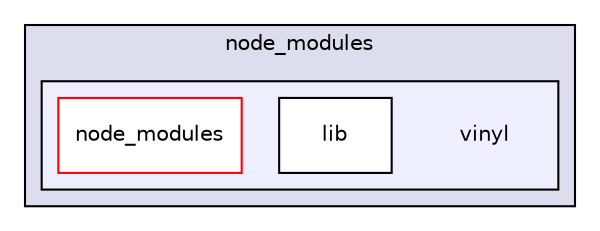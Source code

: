 digraph "gulp-src/node_modules/gulp/node_modules/vinyl-fs/node_modules/vinyl" {
  compound=true
  node [ fontsize="10", fontname="Helvetica"];
  edge [ labelfontsize="10", labelfontname="Helvetica"];
  subgraph clusterdir_7dbf8f39bf160a39c2d4400f640e4130 {
    graph [ bgcolor="#ddddee", pencolor="black", label="node_modules" fontname="Helvetica", fontsize="10", URL="dir_7dbf8f39bf160a39c2d4400f640e4130.html"]
  subgraph clusterdir_02eda0c1a796f8d96a2c5c36be00dea5 {
    graph [ bgcolor="#eeeeff", pencolor="black", label="" URL="dir_02eda0c1a796f8d96a2c5c36be00dea5.html"];
    dir_02eda0c1a796f8d96a2c5c36be00dea5 [shape=plaintext label="vinyl"];
    dir_2a4cd0a189c170fc8a67e2145a93c696 [shape=box label="lib" color="black" fillcolor="white" style="filled" URL="dir_2a4cd0a189c170fc8a67e2145a93c696.html"];
    dir_fbc7970588dba255172d6465406ecf4c [shape=box label="node_modules" color="red" fillcolor="white" style="filled" URL="dir_fbc7970588dba255172d6465406ecf4c.html"];
  }
  }
}

